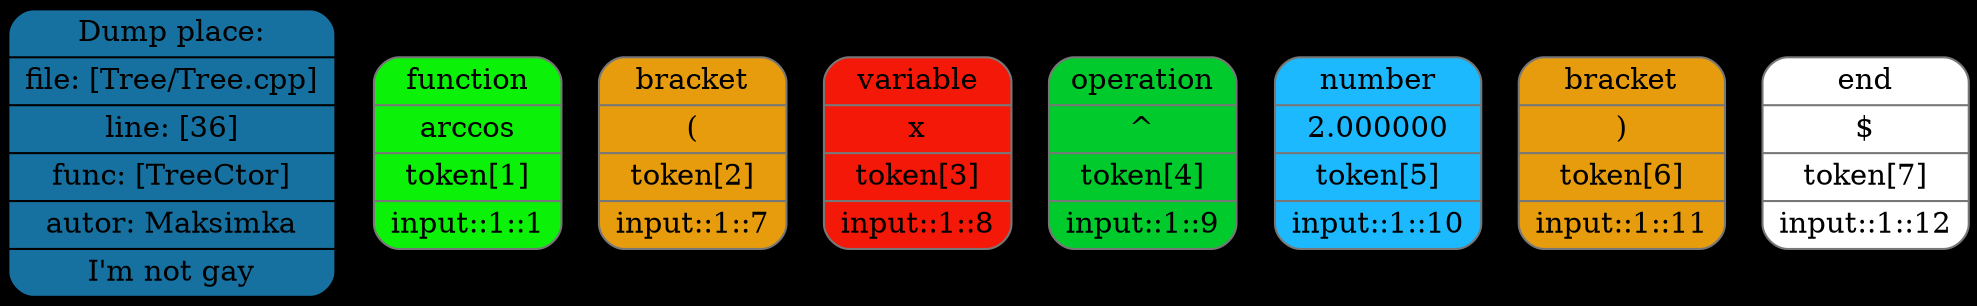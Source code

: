 digraph G{
rankdir=TB
graph [bgcolor="#000000"];
size = "100 5"
place[shape=Mrecord, style=filled, fillcolor="#1771a0", pos="0,1!",label = " { Dump place: | file: [Tree/Tree.cpp] | line: [36] | func: [TreeCtor] | autor: Maksimka | I'm not gay } "color = "#000000"];
token0[shape=Mrecord, style=filled, fillcolor="#0cf108",label = " { function | arccos |  token[1] |  input::1::1 } ", color = "#777777"];
token1[shape=Mrecord, style=filled, fillcolor="#e69c0c",label = " { bracket | ( |  token[2] |  input::1::7 } ", color = "#777777"];
token2[shape=Mrecord, style=filled, fillcolor="#f31807",label = " { variable | x |  token[3] |  input::1::8 } ", color = "#777777"];
token3[shape=Mrecord, style=filled, fillcolor="#00ca2c",label = " { operation | ^ |  token[4] |  input::1::9 } ", color = "#777777"];
token4[shape=Mrecord, style=filled, fillcolor="#1cb9ff",label = " { number |  2.000000 |  token[5] |  input::1::10 } ", color = "#777777"];
token5[shape=Mrecord, style=filled, fillcolor="#e69c0c",label = " { bracket | ) |  token[6] |  input::1::11 } ", color = "#777777"];
token6[shape=Mrecord, style=filled, fillcolor="#ffffff",label = " { end | $ |  token[7] |  input::1::12 } ", color = "#777777"];
}
